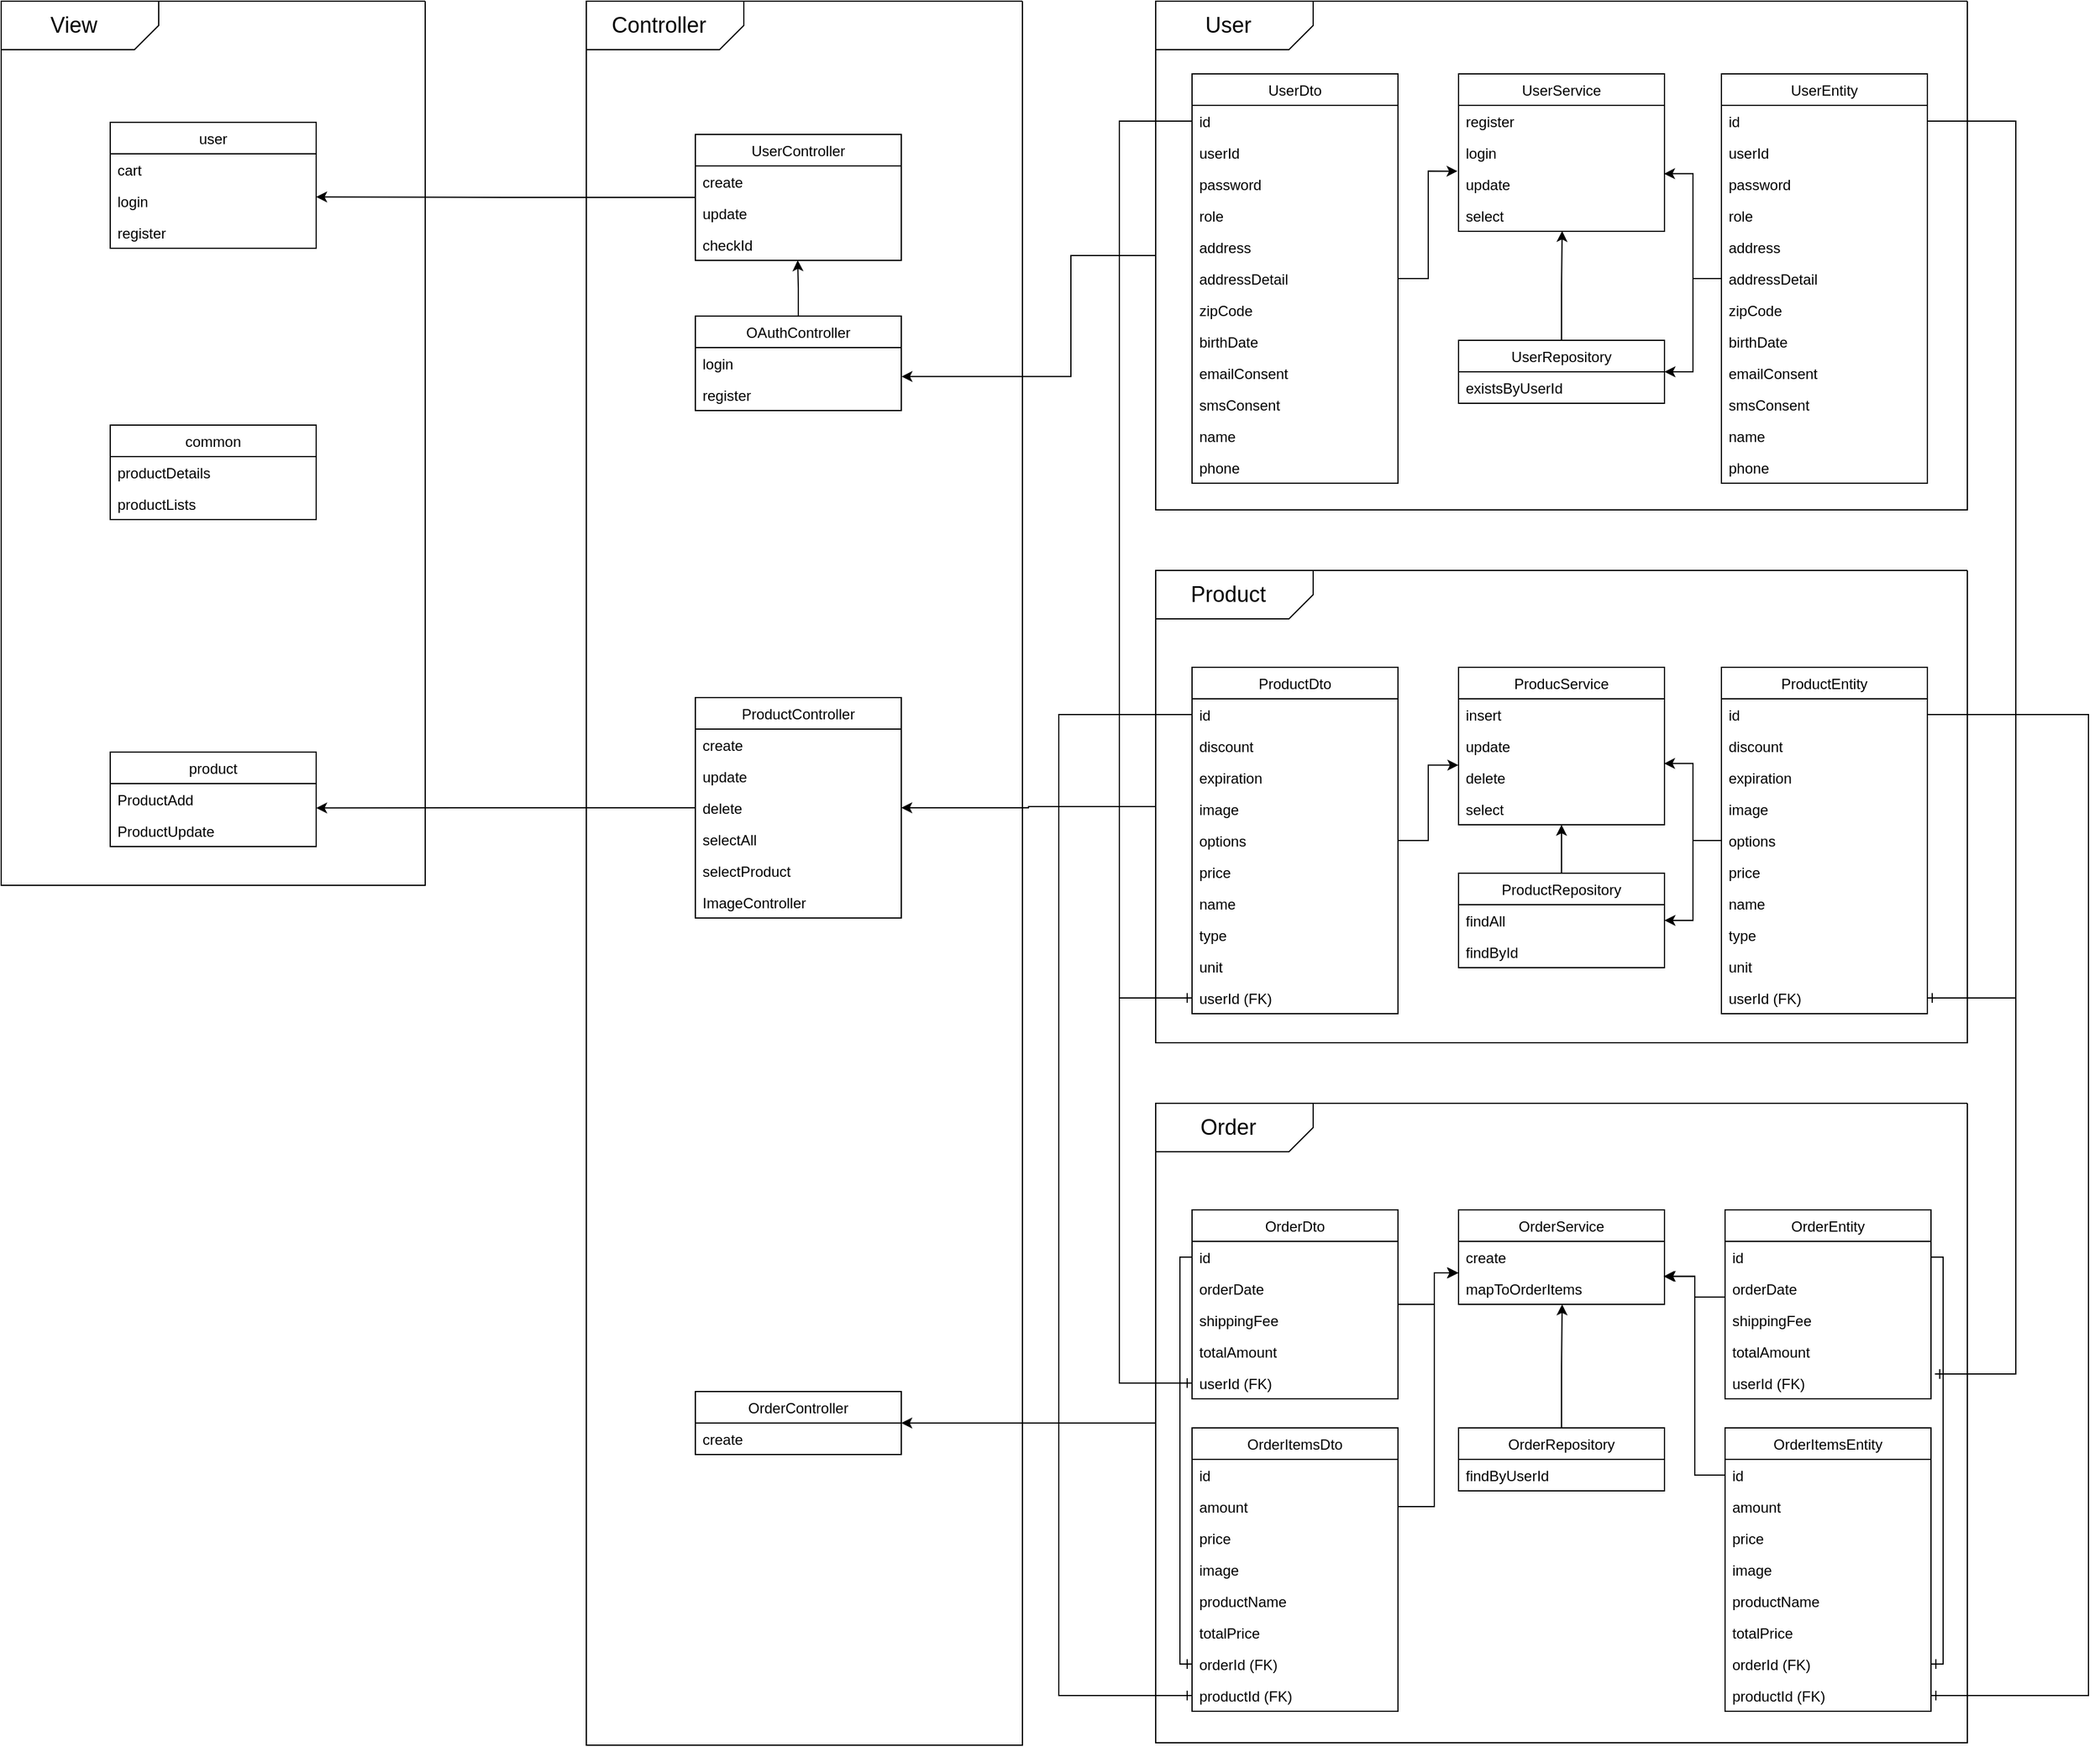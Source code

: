 <mxfile version="25.0.3">
  <diagram id="C5RBs43oDa-KdzZeNtuy" name="Page-1">
    <mxGraphModel dx="4582" dy="1438" grid="1" gridSize="10" guides="1" tooltips="1" connect="1" arrows="1" fold="1" page="1" pageScale="1" pageWidth="827" pageHeight="1169" math="0" shadow="0">
      <root>
        <mxCell id="WIyWlLk6GJQsqaUBKTNV-0" />
        <mxCell id="WIyWlLk6GJQsqaUBKTNV-1" parent="WIyWlLk6GJQsqaUBKTNV-0" />
        <mxCell id="403ZwFttpVwzVGR2WjNd-334" value="" style="edgeStyle=orthogonalEdgeStyle;rounded=0;orthogonalLoop=1;jettySize=auto;html=1;entryX=1.001;entryY=-0.08;entryDx=0;entryDy=0;entryPerimeter=0;" edge="1" parent="WIyWlLk6GJQsqaUBKTNV-1" source="403ZwFttpVwzVGR2WjNd-165" target="403ZwFttpVwzVGR2WjNd-105">
          <mxGeometry relative="1" as="geometry">
            <mxPoint x="108" y="630" as="targetPoint" />
            <Array as="points">
              <mxPoint x="413" y="630" />
              <mxPoint x="413" y="730" />
            </Array>
          </mxGeometry>
        </mxCell>
        <mxCell id="403ZwFttpVwzVGR2WjNd-165" value="" style="swimlane;startSize=0;" vertex="1" parent="WIyWlLk6GJQsqaUBKTNV-1">
          <mxGeometry x="483" y="420" width="670" height="420" as="geometry" />
        </mxCell>
        <mxCell id="403ZwFttpVwzVGR2WjNd-170" value="" style="edgeStyle=orthogonalEdgeStyle;rounded=0;orthogonalLoop=1;jettySize=auto;html=1;entryX=-0.005;entryY=0.09;entryDx=0;entryDy=0;entryPerimeter=0;" edge="1" parent="403ZwFttpVwzVGR2WjNd-165" source="403ZwFttpVwzVGR2WjNd-89" target="403ZwFttpVwzVGR2WjNd-16">
          <mxGeometry relative="1" as="geometry" />
        </mxCell>
        <mxCell id="403ZwFttpVwzVGR2WjNd-89" value="UserDto" style="swimlane;fontStyle=0;align=center;verticalAlign=top;childLayout=stackLayout;horizontal=1;startSize=26;horizontalStack=0;resizeParent=1;resizeLast=0;collapsible=1;marginBottom=0;rounded=0;shadow=0;strokeWidth=1;" vertex="1" parent="403ZwFttpVwzVGR2WjNd-165">
          <mxGeometry x="30" y="60" width="170" height="338" as="geometry">
            <mxRectangle x="550" y="140" width="160" height="26" as="alternateBounds" />
          </mxGeometry>
        </mxCell>
        <mxCell id="403ZwFttpVwzVGR2WjNd-90" value="id" style="text;align=left;verticalAlign=top;spacingLeft=4;spacingRight=4;overflow=hidden;rotatable=0;points=[[0,0.5],[1,0.5]];portConstraint=eastwest;" vertex="1" parent="403ZwFttpVwzVGR2WjNd-89">
          <mxGeometry y="26" width="170" height="26" as="geometry" />
        </mxCell>
        <mxCell id="403ZwFttpVwzVGR2WjNd-91" value="userId" style="text;align=left;verticalAlign=top;spacingLeft=4;spacingRight=4;overflow=hidden;rotatable=0;points=[[0,0.5],[1,0.5]];portConstraint=eastwest;" vertex="1" parent="403ZwFttpVwzVGR2WjNd-89">
          <mxGeometry y="52" width="170" height="26" as="geometry" />
        </mxCell>
        <mxCell id="403ZwFttpVwzVGR2WjNd-92" value="password" style="text;align=left;verticalAlign=top;spacingLeft=4;spacingRight=4;overflow=hidden;rotatable=0;points=[[0,0.5],[1,0.5]];portConstraint=eastwest;" vertex="1" parent="403ZwFttpVwzVGR2WjNd-89">
          <mxGeometry y="78" width="170" height="26" as="geometry" />
        </mxCell>
        <mxCell id="403ZwFttpVwzVGR2WjNd-93" value="role" style="text;align=left;verticalAlign=top;spacingLeft=4;spacingRight=4;overflow=hidden;rotatable=0;points=[[0,0.5],[1,0.5]];portConstraint=eastwest;rounded=0;shadow=0;html=0;" vertex="1" parent="403ZwFttpVwzVGR2WjNd-89">
          <mxGeometry y="104" width="170" height="26" as="geometry" />
        </mxCell>
        <mxCell id="403ZwFttpVwzVGR2WjNd-94" value="address" style="text;align=left;verticalAlign=top;spacingLeft=4;spacingRight=4;overflow=hidden;rotatable=0;points=[[0,0.5],[1,0.5]];portConstraint=eastwest;rounded=0;shadow=0;html=0;" vertex="1" parent="403ZwFttpVwzVGR2WjNd-89">
          <mxGeometry y="130" width="170" height="26" as="geometry" />
        </mxCell>
        <mxCell id="403ZwFttpVwzVGR2WjNd-95" value="addressDetail" style="text;align=left;verticalAlign=top;spacingLeft=4;spacingRight=4;overflow=hidden;rotatable=0;points=[[0,0.5],[1,0.5]];portConstraint=eastwest;rounded=0;shadow=0;html=0;" vertex="1" parent="403ZwFttpVwzVGR2WjNd-89">
          <mxGeometry y="156" width="170" height="26" as="geometry" />
        </mxCell>
        <mxCell id="403ZwFttpVwzVGR2WjNd-96" value="zipCode" style="text;align=left;verticalAlign=top;spacingLeft=4;spacingRight=4;overflow=hidden;rotatable=0;points=[[0,0.5],[1,0.5]];portConstraint=eastwest;rounded=0;shadow=0;html=0;" vertex="1" parent="403ZwFttpVwzVGR2WjNd-89">
          <mxGeometry y="182" width="170" height="26" as="geometry" />
        </mxCell>
        <mxCell id="403ZwFttpVwzVGR2WjNd-97" value="birthDate" style="text;align=left;verticalAlign=top;spacingLeft=4;spacingRight=4;overflow=hidden;rotatable=0;points=[[0,0.5],[1,0.5]];portConstraint=eastwest;" vertex="1" parent="403ZwFttpVwzVGR2WjNd-89">
          <mxGeometry y="208" width="170" height="26" as="geometry" />
        </mxCell>
        <mxCell id="403ZwFttpVwzVGR2WjNd-98" value="emailConsent" style="text;align=left;verticalAlign=top;spacingLeft=4;spacingRight=4;overflow=hidden;rotatable=0;points=[[0,0.5],[1,0.5]];portConstraint=eastwest;" vertex="1" parent="403ZwFttpVwzVGR2WjNd-89">
          <mxGeometry y="234" width="170" height="26" as="geometry" />
        </mxCell>
        <mxCell id="403ZwFttpVwzVGR2WjNd-99" value="smsConsent" style="text;align=left;verticalAlign=top;spacingLeft=4;spacingRight=4;overflow=hidden;rotatable=0;points=[[0,0.5],[1,0.5]];portConstraint=eastwest;" vertex="1" parent="403ZwFttpVwzVGR2WjNd-89">
          <mxGeometry y="260" width="170" height="26" as="geometry" />
        </mxCell>
        <mxCell id="403ZwFttpVwzVGR2WjNd-100" value="name" style="text;align=left;verticalAlign=top;spacingLeft=4;spacingRight=4;overflow=hidden;rotatable=0;points=[[0,0.5],[1,0.5]];portConstraint=eastwest;" vertex="1" parent="403ZwFttpVwzVGR2WjNd-89">
          <mxGeometry y="286" width="170" height="26" as="geometry" />
        </mxCell>
        <mxCell id="403ZwFttpVwzVGR2WjNd-101" value="phone" style="text;align=left;verticalAlign=top;spacingLeft=4;spacingRight=4;overflow=hidden;rotatable=0;points=[[0,0.5],[1,0.5]];portConstraint=eastwest;" vertex="1" parent="403ZwFttpVwzVGR2WjNd-89">
          <mxGeometry y="312" width="170" height="26" as="geometry" />
        </mxCell>
        <mxCell id="403ZwFttpVwzVGR2WjNd-168" value="" style="shape=card;whiteSpace=wrap;html=1;rotation=-180;size=20;" vertex="1" parent="403ZwFttpVwzVGR2WjNd-165">
          <mxGeometry width="130" height="40" as="geometry" />
        </mxCell>
        <mxCell id="403ZwFttpVwzVGR2WjNd-169" value="&lt;font style=&quot;font-size: 18px;&quot;&gt;User&lt;/font&gt;" style="text;html=1;align=center;verticalAlign=middle;whiteSpace=wrap;rounded=0;" vertex="1" parent="403ZwFttpVwzVGR2WjNd-165">
          <mxGeometry x="30" y="5" width="60" height="30" as="geometry" />
        </mxCell>
        <mxCell id="403ZwFttpVwzVGR2WjNd-173" value="" style="edgeStyle=orthogonalEdgeStyle;rounded=0;orthogonalLoop=1;jettySize=auto;html=1;entryX=0.503;entryY=0.99;entryDx=0;entryDy=0;entryPerimeter=0;" edge="1" parent="403ZwFttpVwzVGR2WjNd-165" source="403ZwFttpVwzVGR2WjNd-134" target="403ZwFttpVwzVGR2WjNd-15">
          <mxGeometry relative="1" as="geometry" />
        </mxCell>
        <mxCell id="403ZwFttpVwzVGR2WjNd-134" value="UserRepository" style="swimlane;fontStyle=0;align=center;verticalAlign=top;childLayout=stackLayout;horizontal=1;startSize=26;horizontalStack=0;resizeParent=1;resizeLast=0;collapsible=1;marginBottom=0;rounded=0;shadow=0;strokeWidth=1;" vertex="1" parent="403ZwFttpVwzVGR2WjNd-165">
          <mxGeometry x="250" y="280" width="170" height="52" as="geometry">
            <mxRectangle x="550" y="140" width="160" height="26" as="alternateBounds" />
          </mxGeometry>
        </mxCell>
        <mxCell id="403ZwFttpVwzVGR2WjNd-135" value="existsByUserId" style="text;align=left;verticalAlign=top;spacingLeft=4;spacingRight=4;overflow=hidden;rotatable=0;points=[[0,0.5],[1,0.5]];portConstraint=eastwest;" vertex="1" parent="403ZwFttpVwzVGR2WjNd-134">
          <mxGeometry y="26" width="170" height="26" as="geometry" />
        </mxCell>
        <mxCell id="zkfFHV4jXpPFQw0GAbJ--17" value="UserService" style="swimlane;fontStyle=0;align=center;verticalAlign=top;childLayout=stackLayout;horizontal=1;startSize=26;horizontalStack=0;resizeParent=1;resizeLast=0;collapsible=1;marginBottom=0;rounded=0;shadow=0;strokeWidth=1;" parent="403ZwFttpVwzVGR2WjNd-165" vertex="1">
          <mxGeometry x="250" y="60" width="170" height="130" as="geometry">
            <mxRectangle x="550" y="140" width="160" height="26" as="alternateBounds" />
          </mxGeometry>
        </mxCell>
        <mxCell id="zkfFHV4jXpPFQw0GAbJ--18" value="register" style="text;align=left;verticalAlign=top;spacingLeft=4;spacingRight=4;overflow=hidden;rotatable=0;points=[[0,0.5],[1,0.5]];portConstraint=eastwest;" parent="zkfFHV4jXpPFQw0GAbJ--17" vertex="1">
          <mxGeometry y="26" width="170" height="26" as="geometry" />
        </mxCell>
        <mxCell id="403ZwFttpVwzVGR2WjNd-122" value="login" style="text;align=left;verticalAlign=top;spacingLeft=4;spacingRight=4;overflow=hidden;rotatable=0;points=[[0,0.5],[1,0.5]];portConstraint=eastwest;" vertex="1" parent="zkfFHV4jXpPFQw0GAbJ--17">
          <mxGeometry y="52" width="170" height="26" as="geometry" />
        </mxCell>
        <mxCell id="403ZwFttpVwzVGR2WjNd-16" value="update" style="text;align=left;verticalAlign=top;spacingLeft=4;spacingRight=4;overflow=hidden;rotatable=0;points=[[0,0.5],[1,0.5]];portConstraint=eastwest;" vertex="1" parent="zkfFHV4jXpPFQw0GAbJ--17">
          <mxGeometry y="78" width="170" height="26" as="geometry" />
        </mxCell>
        <mxCell id="403ZwFttpVwzVGR2WjNd-15" value="select" style="text;align=left;verticalAlign=top;spacingLeft=4;spacingRight=4;overflow=hidden;rotatable=0;points=[[0,0.5],[1,0.5]];portConstraint=eastwest;" vertex="1" parent="zkfFHV4jXpPFQw0GAbJ--17">
          <mxGeometry y="104" width="170" height="26" as="geometry" />
        </mxCell>
        <mxCell id="403ZwFttpVwzVGR2WjNd-171" value="" style="edgeStyle=orthogonalEdgeStyle;rounded=0;orthogonalLoop=1;jettySize=auto;html=1;entryX=0.998;entryY=0.171;entryDx=0;entryDy=0;entryPerimeter=0;" edge="1" parent="403ZwFttpVwzVGR2WjNd-165" source="403ZwFttpVwzVGR2WjNd-151" target="403ZwFttpVwzVGR2WjNd-16">
          <mxGeometry relative="1" as="geometry" />
        </mxCell>
        <mxCell id="403ZwFttpVwzVGR2WjNd-172" value="" style="edgeStyle=orthogonalEdgeStyle;rounded=0;orthogonalLoop=1;jettySize=auto;html=1;entryX=1;entryY=0.5;entryDx=0;entryDy=0;" edge="1" parent="403ZwFttpVwzVGR2WjNd-165" source="403ZwFttpVwzVGR2WjNd-151" target="403ZwFttpVwzVGR2WjNd-134">
          <mxGeometry relative="1" as="geometry" />
        </mxCell>
        <mxCell id="403ZwFttpVwzVGR2WjNd-151" value="UserEntity" style="swimlane;fontStyle=0;align=center;verticalAlign=top;childLayout=stackLayout;horizontal=1;startSize=26;horizontalStack=0;resizeParent=1;resizeLast=0;collapsible=1;marginBottom=0;rounded=0;shadow=0;strokeWidth=1;" vertex="1" parent="403ZwFttpVwzVGR2WjNd-165">
          <mxGeometry x="467" y="60" width="170" height="338" as="geometry">
            <mxRectangle x="550" y="140" width="160" height="26" as="alternateBounds" />
          </mxGeometry>
        </mxCell>
        <mxCell id="403ZwFttpVwzVGR2WjNd-152" value="id" style="text;align=left;verticalAlign=top;spacingLeft=4;spacingRight=4;overflow=hidden;rotatable=0;points=[[0,0.5],[1,0.5]];portConstraint=eastwest;" vertex="1" parent="403ZwFttpVwzVGR2WjNd-151">
          <mxGeometry y="26" width="170" height="26" as="geometry" />
        </mxCell>
        <mxCell id="403ZwFttpVwzVGR2WjNd-153" value="userId" style="text;align=left;verticalAlign=top;spacingLeft=4;spacingRight=4;overflow=hidden;rotatable=0;points=[[0,0.5],[1,0.5]];portConstraint=eastwest;" vertex="1" parent="403ZwFttpVwzVGR2WjNd-151">
          <mxGeometry y="52" width="170" height="26" as="geometry" />
        </mxCell>
        <mxCell id="403ZwFttpVwzVGR2WjNd-154" value="password" style="text;align=left;verticalAlign=top;spacingLeft=4;spacingRight=4;overflow=hidden;rotatable=0;points=[[0,0.5],[1,0.5]];portConstraint=eastwest;" vertex="1" parent="403ZwFttpVwzVGR2WjNd-151">
          <mxGeometry y="78" width="170" height="26" as="geometry" />
        </mxCell>
        <mxCell id="403ZwFttpVwzVGR2WjNd-155" value="role" style="text;align=left;verticalAlign=top;spacingLeft=4;spacingRight=4;overflow=hidden;rotatable=0;points=[[0,0.5],[1,0.5]];portConstraint=eastwest;rounded=0;shadow=0;html=0;" vertex="1" parent="403ZwFttpVwzVGR2WjNd-151">
          <mxGeometry y="104" width="170" height="26" as="geometry" />
        </mxCell>
        <mxCell id="403ZwFttpVwzVGR2WjNd-156" value="address" style="text;align=left;verticalAlign=top;spacingLeft=4;spacingRight=4;overflow=hidden;rotatable=0;points=[[0,0.5],[1,0.5]];portConstraint=eastwest;rounded=0;shadow=0;html=0;" vertex="1" parent="403ZwFttpVwzVGR2WjNd-151">
          <mxGeometry y="130" width="170" height="26" as="geometry" />
        </mxCell>
        <mxCell id="403ZwFttpVwzVGR2WjNd-157" value="addressDetail" style="text;align=left;verticalAlign=top;spacingLeft=4;spacingRight=4;overflow=hidden;rotatable=0;points=[[0,0.5],[1,0.5]];portConstraint=eastwest;rounded=0;shadow=0;html=0;" vertex="1" parent="403ZwFttpVwzVGR2WjNd-151">
          <mxGeometry y="156" width="170" height="26" as="geometry" />
        </mxCell>
        <mxCell id="403ZwFttpVwzVGR2WjNd-158" value="zipCode" style="text;align=left;verticalAlign=top;spacingLeft=4;spacingRight=4;overflow=hidden;rotatable=0;points=[[0,0.5],[1,0.5]];portConstraint=eastwest;rounded=0;shadow=0;html=0;" vertex="1" parent="403ZwFttpVwzVGR2WjNd-151">
          <mxGeometry y="182" width="170" height="26" as="geometry" />
        </mxCell>
        <mxCell id="403ZwFttpVwzVGR2WjNd-159" value="birthDate" style="text;align=left;verticalAlign=top;spacingLeft=4;spacingRight=4;overflow=hidden;rotatable=0;points=[[0,0.5],[1,0.5]];portConstraint=eastwest;" vertex="1" parent="403ZwFttpVwzVGR2WjNd-151">
          <mxGeometry y="208" width="170" height="26" as="geometry" />
        </mxCell>
        <mxCell id="403ZwFttpVwzVGR2WjNd-160" value="emailConsent" style="text;align=left;verticalAlign=top;spacingLeft=4;spacingRight=4;overflow=hidden;rotatable=0;points=[[0,0.5],[1,0.5]];portConstraint=eastwest;" vertex="1" parent="403ZwFttpVwzVGR2WjNd-151">
          <mxGeometry y="234" width="170" height="26" as="geometry" />
        </mxCell>
        <mxCell id="403ZwFttpVwzVGR2WjNd-161" value="smsConsent" style="text;align=left;verticalAlign=top;spacingLeft=4;spacingRight=4;overflow=hidden;rotatable=0;points=[[0,0.5],[1,0.5]];portConstraint=eastwest;" vertex="1" parent="403ZwFttpVwzVGR2WjNd-151">
          <mxGeometry y="260" width="170" height="26" as="geometry" />
        </mxCell>
        <mxCell id="403ZwFttpVwzVGR2WjNd-162" value="name" style="text;align=left;verticalAlign=top;spacingLeft=4;spacingRight=4;overflow=hidden;rotatable=0;points=[[0,0.5],[1,0.5]];portConstraint=eastwest;" vertex="1" parent="403ZwFttpVwzVGR2WjNd-151">
          <mxGeometry y="286" width="170" height="26" as="geometry" />
        </mxCell>
        <mxCell id="403ZwFttpVwzVGR2WjNd-163" value="phone" style="text;align=left;verticalAlign=top;spacingLeft=4;spacingRight=4;overflow=hidden;rotatable=0;points=[[0,0.5],[1,0.5]];portConstraint=eastwest;" vertex="1" parent="403ZwFttpVwzVGR2WjNd-151">
          <mxGeometry y="312" width="170" height="26" as="geometry" />
        </mxCell>
        <mxCell id="403ZwFttpVwzVGR2WjNd-354" value="" style="edgeStyle=orthogonalEdgeStyle;rounded=0;orthogonalLoop=1;jettySize=auto;html=1;entryX=1;entryY=0.5;entryDx=0;entryDy=0;" edge="1" parent="WIyWlLk6GJQsqaUBKTNV-1" source="403ZwFttpVwzVGR2WjNd-174" target="403ZwFttpVwzVGR2WjNd-111">
          <mxGeometry relative="1" as="geometry">
            <mxPoint x="108" y="1085" as="targetPoint" />
          </mxGeometry>
        </mxCell>
        <mxCell id="403ZwFttpVwzVGR2WjNd-174" value="" style="swimlane;startSize=0;" vertex="1" parent="WIyWlLk6GJQsqaUBKTNV-1">
          <mxGeometry x="483" y="890" width="670" height="390" as="geometry" />
        </mxCell>
        <mxCell id="403ZwFttpVwzVGR2WjNd-189" value="" style="shape=card;whiteSpace=wrap;html=1;rotation=-180;size=20;" vertex="1" parent="403ZwFttpVwzVGR2WjNd-174">
          <mxGeometry width="130" height="40" as="geometry" />
        </mxCell>
        <mxCell id="403ZwFttpVwzVGR2WjNd-190" value="&lt;font style=&quot;font-size: 18px;&quot;&gt;Product&lt;/font&gt;" style="text;html=1;align=center;verticalAlign=middle;whiteSpace=wrap;rounded=0;" vertex="1" parent="403ZwFttpVwzVGR2WjNd-174">
          <mxGeometry x="30" y="5" width="60" height="30" as="geometry" />
        </mxCell>
        <mxCell id="403ZwFttpVwzVGR2WjNd-225" value="" style="edgeStyle=orthogonalEdgeStyle;rounded=0;orthogonalLoop=1;jettySize=auto;html=1;entryX=-0.001;entryY=0.107;entryDx=0;entryDy=0;entryPerimeter=0;" edge="1" parent="403ZwFttpVwzVGR2WjNd-174" source="403ZwFttpVwzVGR2WjNd-123" target="403ZwFttpVwzVGR2WjNd-3">
          <mxGeometry relative="1" as="geometry" />
        </mxCell>
        <mxCell id="403ZwFttpVwzVGR2WjNd-123" value="ProductDto" style="swimlane;fontStyle=0;align=center;verticalAlign=top;childLayout=stackLayout;horizontal=1;startSize=26;horizontalStack=0;resizeParent=1;resizeLast=0;collapsible=1;marginBottom=0;rounded=0;shadow=0;strokeWidth=1;" vertex="1" parent="403ZwFttpVwzVGR2WjNd-174">
          <mxGeometry x="30" y="80" width="170" height="286" as="geometry">
            <mxRectangle x="550" y="140" width="160" height="26" as="alternateBounds" />
          </mxGeometry>
        </mxCell>
        <mxCell id="403ZwFttpVwzVGR2WjNd-124" value="id" style="text;align=left;verticalAlign=top;spacingLeft=4;spacingRight=4;overflow=hidden;rotatable=0;points=[[0,0.5],[1,0.5]];portConstraint=eastwest;" vertex="1" parent="403ZwFttpVwzVGR2WjNd-123">
          <mxGeometry y="26" width="170" height="26" as="geometry" />
        </mxCell>
        <mxCell id="403ZwFttpVwzVGR2WjNd-125" value="discount    " style="text;align=left;verticalAlign=top;spacingLeft=4;spacingRight=4;overflow=hidden;rotatable=0;points=[[0,0.5],[1,0.5]];portConstraint=eastwest;rounded=0;shadow=0;html=0;" vertex="1" parent="403ZwFttpVwzVGR2WjNd-123">
          <mxGeometry y="52" width="170" height="26" as="geometry" />
        </mxCell>
        <mxCell id="403ZwFttpVwzVGR2WjNd-126" value="expiration" style="text;align=left;verticalAlign=top;spacingLeft=4;spacingRight=4;overflow=hidden;rotatable=0;points=[[0,0.5],[1,0.5]];portConstraint=eastwest;rounded=0;shadow=0;html=0;" vertex="1" parent="403ZwFttpVwzVGR2WjNd-123">
          <mxGeometry y="78" width="170" height="26" as="geometry" />
        </mxCell>
        <mxCell id="403ZwFttpVwzVGR2WjNd-127" value="image" style="text;align=left;verticalAlign=top;spacingLeft=4;spacingRight=4;overflow=hidden;rotatable=0;points=[[0,0.5],[1,0.5]];portConstraint=eastwest;rounded=0;shadow=0;html=0;" vertex="1" parent="403ZwFttpVwzVGR2WjNd-123">
          <mxGeometry y="104" width="170" height="26" as="geometry" />
        </mxCell>
        <mxCell id="403ZwFttpVwzVGR2WjNd-128" value="options" style="text;align=left;verticalAlign=top;spacingLeft=4;spacingRight=4;overflow=hidden;rotatable=0;points=[[0,0.5],[1,0.5]];portConstraint=eastwest;rounded=0;shadow=0;html=0;" vertex="1" parent="403ZwFttpVwzVGR2WjNd-123">
          <mxGeometry y="130" width="170" height="26" as="geometry" />
        </mxCell>
        <mxCell id="403ZwFttpVwzVGR2WjNd-129" value="price" style="text;align=left;verticalAlign=top;spacingLeft=4;spacingRight=4;overflow=hidden;rotatable=0;points=[[0,0.5],[1,0.5]];portConstraint=eastwest;" vertex="1" parent="403ZwFttpVwzVGR2WjNd-123">
          <mxGeometry y="156" width="170" height="26" as="geometry" />
        </mxCell>
        <mxCell id="403ZwFttpVwzVGR2WjNd-130" value="name" style="text;align=left;verticalAlign=top;spacingLeft=4;spacingRight=4;overflow=hidden;rotatable=0;points=[[0,0.5],[1,0.5]];portConstraint=eastwest;" vertex="1" parent="403ZwFttpVwzVGR2WjNd-123">
          <mxGeometry y="182" width="170" height="26" as="geometry" />
        </mxCell>
        <mxCell id="403ZwFttpVwzVGR2WjNd-131" value="type" style="text;align=left;verticalAlign=top;spacingLeft=4;spacingRight=4;overflow=hidden;rotatable=0;points=[[0,0.5],[1,0.5]];portConstraint=eastwest;" vertex="1" parent="403ZwFttpVwzVGR2WjNd-123">
          <mxGeometry y="208" width="170" height="26" as="geometry" />
        </mxCell>
        <mxCell id="403ZwFttpVwzVGR2WjNd-132" value="unit" style="text;align=left;verticalAlign=top;spacingLeft=4;spacingRight=4;overflow=hidden;rotatable=0;points=[[0,0.5],[1,0.5]];portConstraint=eastwest;" vertex="1" parent="403ZwFttpVwzVGR2WjNd-123">
          <mxGeometry y="234" width="170" height="26" as="geometry" />
        </mxCell>
        <mxCell id="403ZwFttpVwzVGR2WjNd-133" value="userId (FK)" style="text;align=left;verticalAlign=top;spacingLeft=4;spacingRight=4;overflow=hidden;rotatable=0;points=[[0,0.5],[1,0.5]];portConstraint=eastwest;" vertex="1" parent="403ZwFttpVwzVGR2WjNd-123">
          <mxGeometry y="260" width="170" height="26" as="geometry" />
        </mxCell>
        <mxCell id="403ZwFttpVwzVGR2WjNd-0" value="ProducService" style="swimlane;fontStyle=0;align=center;verticalAlign=top;childLayout=stackLayout;horizontal=1;startSize=26;horizontalStack=0;resizeParent=1;resizeLast=0;collapsible=1;marginBottom=0;rounded=0;shadow=0;strokeWidth=1;" vertex="1" parent="403ZwFttpVwzVGR2WjNd-174">
          <mxGeometry x="250" y="80" width="170" height="130" as="geometry">
            <mxRectangle x="550" y="140" width="160" height="26" as="alternateBounds" />
          </mxGeometry>
        </mxCell>
        <mxCell id="403ZwFttpVwzVGR2WjNd-1" value="insert  " style="text;align=left;verticalAlign=top;spacingLeft=4;spacingRight=4;overflow=hidden;rotatable=0;points=[[0,0.5],[1,0.5]];portConstraint=eastwest;" vertex="1" parent="403ZwFttpVwzVGR2WjNd-0">
          <mxGeometry y="26" width="170" height="26" as="geometry" />
        </mxCell>
        <mxCell id="403ZwFttpVwzVGR2WjNd-2" value="update" style="text;align=left;verticalAlign=top;spacingLeft=4;spacingRight=4;overflow=hidden;rotatable=0;points=[[0,0.5],[1,0.5]];portConstraint=eastwest;rounded=0;shadow=0;html=0;" vertex="1" parent="403ZwFttpVwzVGR2WjNd-0">
          <mxGeometry y="52" width="170" height="26" as="geometry" />
        </mxCell>
        <mxCell id="403ZwFttpVwzVGR2WjNd-3" value="delete" style="text;align=left;verticalAlign=top;spacingLeft=4;spacingRight=4;overflow=hidden;rotatable=0;points=[[0,0.5],[1,0.5]];portConstraint=eastwest;rounded=0;shadow=0;html=0;" vertex="1" parent="403ZwFttpVwzVGR2WjNd-0">
          <mxGeometry y="78" width="170" height="26" as="geometry" />
        </mxCell>
        <mxCell id="403ZwFttpVwzVGR2WjNd-4" value="select" style="text;align=left;verticalAlign=top;spacingLeft=4;spacingRight=4;overflow=hidden;rotatable=0;points=[[0,0.5],[1,0.5]];portConstraint=eastwest;rounded=0;shadow=0;html=0;" vertex="1" parent="403ZwFttpVwzVGR2WjNd-0">
          <mxGeometry y="104" width="170" height="26" as="geometry" />
        </mxCell>
        <mxCell id="403ZwFttpVwzVGR2WjNd-228" value="" style="edgeStyle=orthogonalEdgeStyle;rounded=0;orthogonalLoop=1;jettySize=auto;html=1;entryX=0.5;entryY=1;entryDx=0;entryDy=0;" edge="1" parent="403ZwFttpVwzVGR2WjNd-174" source="403ZwFttpVwzVGR2WjNd-139" target="403ZwFttpVwzVGR2WjNd-0">
          <mxGeometry relative="1" as="geometry" />
        </mxCell>
        <mxCell id="403ZwFttpVwzVGR2WjNd-139" value="ProductRepository" style="swimlane;fontStyle=0;align=center;verticalAlign=top;childLayout=stackLayout;horizontal=1;startSize=26;horizontalStack=0;resizeParent=1;resizeLast=0;collapsible=1;marginBottom=0;rounded=0;shadow=0;strokeWidth=1;" vertex="1" parent="403ZwFttpVwzVGR2WjNd-174">
          <mxGeometry x="250" y="250" width="170" height="78" as="geometry">
            <mxRectangle x="550" y="140" width="160" height="26" as="alternateBounds" />
          </mxGeometry>
        </mxCell>
        <mxCell id="403ZwFttpVwzVGR2WjNd-140" value="findAll" style="text;align=left;verticalAlign=top;spacingLeft=4;spacingRight=4;overflow=hidden;rotatable=0;points=[[0,0.5],[1,0.5]];portConstraint=eastwest;" vertex="1" parent="403ZwFttpVwzVGR2WjNd-139">
          <mxGeometry y="26" width="170" height="26" as="geometry" />
        </mxCell>
        <mxCell id="403ZwFttpVwzVGR2WjNd-150" value="findById" style="text;align=left;verticalAlign=top;spacingLeft=4;spacingRight=4;overflow=hidden;rotatable=0;points=[[0,0.5],[1,0.5]];portConstraint=eastwest;" vertex="1" parent="403ZwFttpVwzVGR2WjNd-139">
          <mxGeometry y="52" width="170" height="26" as="geometry" />
        </mxCell>
        <mxCell id="403ZwFttpVwzVGR2WjNd-226" value="" style="edgeStyle=orthogonalEdgeStyle;rounded=0;orthogonalLoop=1;jettySize=auto;html=1;entryX=1;entryY=0.5;entryDx=0;entryDy=0;" edge="1" parent="403ZwFttpVwzVGR2WjNd-174" source="403ZwFttpVwzVGR2WjNd-214" target="403ZwFttpVwzVGR2WjNd-140">
          <mxGeometry relative="1" as="geometry" />
        </mxCell>
        <mxCell id="403ZwFttpVwzVGR2WjNd-227" value="" style="edgeStyle=orthogonalEdgeStyle;rounded=0;orthogonalLoop=1;jettySize=auto;html=1;entryX=0.998;entryY=0.054;entryDx=0;entryDy=0;entryPerimeter=0;" edge="1" parent="403ZwFttpVwzVGR2WjNd-174" source="403ZwFttpVwzVGR2WjNd-214" target="403ZwFttpVwzVGR2WjNd-3">
          <mxGeometry relative="1" as="geometry" />
        </mxCell>
        <mxCell id="403ZwFttpVwzVGR2WjNd-214" value="ProductEntity" style="swimlane;fontStyle=0;align=center;verticalAlign=top;childLayout=stackLayout;horizontal=1;startSize=26;horizontalStack=0;resizeParent=1;resizeLast=0;collapsible=1;marginBottom=0;rounded=0;shadow=0;strokeWidth=1;" vertex="1" parent="403ZwFttpVwzVGR2WjNd-174">
          <mxGeometry x="467" y="80" width="170" height="286" as="geometry">
            <mxRectangle x="550" y="140" width="160" height="26" as="alternateBounds" />
          </mxGeometry>
        </mxCell>
        <mxCell id="403ZwFttpVwzVGR2WjNd-215" value="id" style="text;align=left;verticalAlign=top;spacingLeft=4;spacingRight=4;overflow=hidden;rotatable=0;points=[[0,0.5],[1,0.5]];portConstraint=eastwest;" vertex="1" parent="403ZwFttpVwzVGR2WjNd-214">
          <mxGeometry y="26" width="170" height="26" as="geometry" />
        </mxCell>
        <mxCell id="403ZwFttpVwzVGR2WjNd-216" value="discount    " style="text;align=left;verticalAlign=top;spacingLeft=4;spacingRight=4;overflow=hidden;rotatable=0;points=[[0,0.5],[1,0.5]];portConstraint=eastwest;rounded=0;shadow=0;html=0;" vertex="1" parent="403ZwFttpVwzVGR2WjNd-214">
          <mxGeometry y="52" width="170" height="26" as="geometry" />
        </mxCell>
        <mxCell id="403ZwFttpVwzVGR2WjNd-217" value="expiration" style="text;align=left;verticalAlign=top;spacingLeft=4;spacingRight=4;overflow=hidden;rotatable=0;points=[[0,0.5],[1,0.5]];portConstraint=eastwest;rounded=0;shadow=0;html=0;" vertex="1" parent="403ZwFttpVwzVGR2WjNd-214">
          <mxGeometry y="78" width="170" height="26" as="geometry" />
        </mxCell>
        <mxCell id="403ZwFttpVwzVGR2WjNd-218" value="image" style="text;align=left;verticalAlign=top;spacingLeft=4;spacingRight=4;overflow=hidden;rotatable=0;points=[[0,0.5],[1,0.5]];portConstraint=eastwest;rounded=0;shadow=0;html=0;" vertex="1" parent="403ZwFttpVwzVGR2WjNd-214">
          <mxGeometry y="104" width="170" height="26" as="geometry" />
        </mxCell>
        <mxCell id="403ZwFttpVwzVGR2WjNd-219" value="options" style="text;align=left;verticalAlign=top;spacingLeft=4;spacingRight=4;overflow=hidden;rotatable=0;points=[[0,0.5],[1,0.5]];portConstraint=eastwest;rounded=0;shadow=0;html=0;" vertex="1" parent="403ZwFttpVwzVGR2WjNd-214">
          <mxGeometry y="130" width="170" height="26" as="geometry" />
        </mxCell>
        <mxCell id="403ZwFttpVwzVGR2WjNd-220" value="price" style="text;align=left;verticalAlign=top;spacingLeft=4;spacingRight=4;overflow=hidden;rotatable=0;points=[[0,0.5],[1,0.5]];portConstraint=eastwest;" vertex="1" parent="403ZwFttpVwzVGR2WjNd-214">
          <mxGeometry y="156" width="170" height="26" as="geometry" />
        </mxCell>
        <mxCell id="403ZwFttpVwzVGR2WjNd-221" value="name" style="text;align=left;verticalAlign=top;spacingLeft=4;spacingRight=4;overflow=hidden;rotatable=0;points=[[0,0.5],[1,0.5]];portConstraint=eastwest;" vertex="1" parent="403ZwFttpVwzVGR2WjNd-214">
          <mxGeometry y="182" width="170" height="26" as="geometry" />
        </mxCell>
        <mxCell id="403ZwFttpVwzVGR2WjNd-222" value="type" style="text;align=left;verticalAlign=top;spacingLeft=4;spacingRight=4;overflow=hidden;rotatable=0;points=[[0,0.5],[1,0.5]];portConstraint=eastwest;" vertex="1" parent="403ZwFttpVwzVGR2WjNd-214">
          <mxGeometry y="208" width="170" height="26" as="geometry" />
        </mxCell>
        <mxCell id="403ZwFttpVwzVGR2WjNd-223" value="unit" style="text;align=left;verticalAlign=top;spacingLeft=4;spacingRight=4;overflow=hidden;rotatable=0;points=[[0,0.5],[1,0.5]];portConstraint=eastwest;" vertex="1" parent="403ZwFttpVwzVGR2WjNd-214">
          <mxGeometry y="234" width="170" height="26" as="geometry" />
        </mxCell>
        <mxCell id="403ZwFttpVwzVGR2WjNd-224" value="userId (FK)" style="text;align=left;verticalAlign=top;spacingLeft=4;spacingRight=4;overflow=hidden;rotatable=0;points=[[0,0.5],[1,0.5]];portConstraint=eastwest;" vertex="1" parent="403ZwFttpVwzVGR2WjNd-214">
          <mxGeometry y="260" width="170" height="26" as="geometry" />
        </mxCell>
        <mxCell id="403ZwFttpVwzVGR2WjNd-339" value="" style="edgeStyle=orthogonalEdgeStyle;rounded=0;orthogonalLoop=1;jettySize=auto;html=1;entryX=1;entryY=0.5;entryDx=0;entryDy=0;" edge="1" parent="WIyWlLk6GJQsqaUBKTNV-1" source="403ZwFttpVwzVGR2WjNd-229" target="403ZwFttpVwzVGR2WjNd-115">
          <mxGeometry relative="1" as="geometry">
            <mxPoint x="108" y="1594.0" as="targetPoint" />
          </mxGeometry>
        </mxCell>
        <mxCell id="403ZwFttpVwzVGR2WjNd-229" value="" style="swimlane;startSize=0;" vertex="1" parent="WIyWlLk6GJQsqaUBKTNV-1">
          <mxGeometry x="483" y="1330" width="670" height="528" as="geometry" />
        </mxCell>
        <mxCell id="403ZwFttpVwzVGR2WjNd-230" value="" style="shape=card;whiteSpace=wrap;html=1;rotation=-180;size=20;" vertex="1" parent="403ZwFttpVwzVGR2WjNd-229">
          <mxGeometry width="130" height="40" as="geometry" />
        </mxCell>
        <mxCell id="403ZwFttpVwzVGR2WjNd-231" value="&lt;font style=&quot;font-size: 18px;&quot;&gt;Order&lt;/font&gt;" style="text;html=1;align=center;verticalAlign=middle;whiteSpace=wrap;rounded=0;" vertex="1" parent="403ZwFttpVwzVGR2WjNd-229">
          <mxGeometry x="30" y="5" width="60" height="30" as="geometry" />
        </mxCell>
        <mxCell id="403ZwFttpVwzVGR2WjNd-281" value="" style="edgeStyle=orthogonalEdgeStyle;rounded=0;orthogonalLoop=1;jettySize=auto;html=1;entryX=-0.003;entryY=0;entryDx=0;entryDy=0;entryPerimeter=0;" edge="1" parent="403ZwFttpVwzVGR2WjNd-229" source="403ZwFttpVwzVGR2WjNd-28" target="403ZwFttpVwzVGR2WjNd-143">
          <mxGeometry relative="1" as="geometry">
            <Array as="points">
              <mxPoint x="230" y="166" />
              <mxPoint x="230" y="140" />
            </Array>
          </mxGeometry>
        </mxCell>
        <mxCell id="403ZwFttpVwzVGR2WjNd-28" value="OrderDto" style="swimlane;fontStyle=0;align=center;verticalAlign=top;childLayout=stackLayout;horizontal=1;startSize=26;horizontalStack=0;resizeParent=1;resizeLast=0;collapsible=1;marginBottom=0;rounded=0;shadow=0;strokeWidth=1;" vertex="1" parent="403ZwFttpVwzVGR2WjNd-229">
          <mxGeometry x="30" y="88" width="170" height="156" as="geometry">
            <mxRectangle x="550" y="140" width="160" height="26" as="alternateBounds" />
          </mxGeometry>
        </mxCell>
        <mxCell id="403ZwFttpVwzVGR2WjNd-29" value="id" style="text;align=left;verticalAlign=top;spacingLeft=4;spacingRight=4;overflow=hidden;rotatable=0;points=[[0,0.5],[1,0.5]];portConstraint=eastwest;" vertex="1" parent="403ZwFttpVwzVGR2WjNd-28">
          <mxGeometry y="26" width="170" height="26" as="geometry" />
        </mxCell>
        <mxCell id="403ZwFttpVwzVGR2WjNd-30" value="orderDate" style="text;align=left;verticalAlign=top;spacingLeft=4;spacingRight=4;overflow=hidden;rotatable=0;points=[[0,0.5],[1,0.5]];portConstraint=eastwest;rounded=0;shadow=0;html=0;" vertex="1" parent="403ZwFttpVwzVGR2WjNd-28">
          <mxGeometry y="52" width="170" height="26" as="geometry" />
        </mxCell>
        <mxCell id="403ZwFttpVwzVGR2WjNd-31" value="shippingFee" style="text;align=left;verticalAlign=top;spacingLeft=4;spacingRight=4;overflow=hidden;rotatable=0;points=[[0,0.5],[1,0.5]];portConstraint=eastwest;rounded=0;shadow=0;html=0;" vertex="1" parent="403ZwFttpVwzVGR2WjNd-28">
          <mxGeometry y="78" width="170" height="26" as="geometry" />
        </mxCell>
        <mxCell id="403ZwFttpVwzVGR2WjNd-32" value="totalAmount" style="text;align=left;verticalAlign=top;spacingLeft=4;spacingRight=4;overflow=hidden;rotatable=0;points=[[0,0.5],[1,0.5]];portConstraint=eastwest;rounded=0;shadow=0;html=0;" vertex="1" parent="403ZwFttpVwzVGR2WjNd-28">
          <mxGeometry y="104" width="170" height="26" as="geometry" />
        </mxCell>
        <mxCell id="403ZwFttpVwzVGR2WjNd-33" value="userId (FK)" style="text;align=left;verticalAlign=top;spacingLeft=4;spacingRight=4;overflow=hidden;rotatable=0;points=[[0,0.5],[1,0.5]];portConstraint=eastwest;rounded=0;shadow=0;html=0;" vertex="1" parent="403ZwFttpVwzVGR2WjNd-28">
          <mxGeometry y="130" width="170" height="26" as="geometry" />
        </mxCell>
        <mxCell id="403ZwFttpVwzVGR2WjNd-17" value="OrderItemsDto" style="swimlane;fontStyle=0;align=center;verticalAlign=top;childLayout=stackLayout;horizontal=1;startSize=26;horizontalStack=0;resizeParent=1;resizeLast=0;collapsible=1;marginBottom=0;rounded=0;shadow=0;strokeWidth=1;" vertex="1" parent="403ZwFttpVwzVGR2WjNd-229">
          <mxGeometry x="30" y="268" width="170" height="234" as="geometry">
            <mxRectangle x="550" y="140" width="160" height="26" as="alternateBounds" />
          </mxGeometry>
        </mxCell>
        <mxCell id="403ZwFttpVwzVGR2WjNd-18" value="id" style="text;align=left;verticalAlign=top;spacingLeft=4;spacingRight=4;overflow=hidden;rotatable=0;points=[[0,0.5],[1,0.5]];portConstraint=eastwest;" vertex="1" parent="403ZwFttpVwzVGR2WjNd-17">
          <mxGeometry y="26" width="170" height="26" as="geometry" />
        </mxCell>
        <mxCell id="403ZwFttpVwzVGR2WjNd-19" value="amount" style="text;align=left;verticalAlign=top;spacingLeft=4;spacingRight=4;overflow=hidden;rotatable=0;points=[[0,0.5],[1,0.5]];portConstraint=eastwest;rounded=0;shadow=0;html=0;" vertex="1" parent="403ZwFttpVwzVGR2WjNd-17">
          <mxGeometry y="52" width="170" height="26" as="geometry" />
        </mxCell>
        <mxCell id="403ZwFttpVwzVGR2WjNd-20" value="price" style="text;align=left;verticalAlign=top;spacingLeft=4;spacingRight=4;overflow=hidden;rotatable=0;points=[[0,0.5],[1,0.5]];portConstraint=eastwest;rounded=0;shadow=0;html=0;" vertex="1" parent="403ZwFttpVwzVGR2WjNd-17">
          <mxGeometry y="78" width="170" height="26" as="geometry" />
        </mxCell>
        <mxCell id="403ZwFttpVwzVGR2WjNd-21" value="image" style="text;align=left;verticalAlign=top;spacingLeft=4;spacingRight=4;overflow=hidden;rotatable=0;points=[[0,0.5],[1,0.5]];portConstraint=eastwest;rounded=0;shadow=0;html=0;" vertex="1" parent="403ZwFttpVwzVGR2WjNd-17">
          <mxGeometry y="104" width="170" height="26" as="geometry" />
        </mxCell>
        <mxCell id="403ZwFttpVwzVGR2WjNd-22" value="productName" style="text;align=left;verticalAlign=top;spacingLeft=4;spacingRight=4;overflow=hidden;rotatable=0;points=[[0,0.5],[1,0.5]];portConstraint=eastwest;rounded=0;shadow=0;html=0;" vertex="1" parent="403ZwFttpVwzVGR2WjNd-17">
          <mxGeometry y="130" width="170" height="26" as="geometry" />
        </mxCell>
        <mxCell id="403ZwFttpVwzVGR2WjNd-23" value="totalPrice" style="text;align=left;verticalAlign=top;spacingLeft=4;spacingRight=4;overflow=hidden;rotatable=0;points=[[0,0.5],[1,0.5]];portConstraint=eastwest;" vertex="1" parent="403ZwFttpVwzVGR2WjNd-17">
          <mxGeometry y="156" width="170" height="26" as="geometry" />
        </mxCell>
        <mxCell id="403ZwFttpVwzVGR2WjNd-24" value="orderId (FK)" style="text;align=left;verticalAlign=top;spacingLeft=4;spacingRight=4;overflow=hidden;rotatable=0;points=[[0,0.5],[1,0.5]];portConstraint=eastwest;" vertex="1" parent="403ZwFttpVwzVGR2WjNd-17">
          <mxGeometry y="182" width="170" height="26" as="geometry" />
        </mxCell>
        <mxCell id="403ZwFttpVwzVGR2WjNd-25" value="productId (FK)" style="text;align=left;verticalAlign=top;spacingLeft=4;spacingRight=4;overflow=hidden;rotatable=0;points=[[0,0.5],[1,0.5]];portConstraint=eastwest;" vertex="1" parent="403ZwFttpVwzVGR2WjNd-17">
          <mxGeometry y="208" width="170" height="26" as="geometry" />
        </mxCell>
        <mxCell id="403ZwFttpVwzVGR2WjNd-287" value="" style="edgeStyle=orthogonalEdgeStyle;rounded=0;orthogonalLoop=1;jettySize=auto;html=1;entryX=0.503;entryY=1;entryDx=0;entryDy=0;entryPerimeter=0;" edge="1" parent="403ZwFttpVwzVGR2WjNd-229" source="403ZwFttpVwzVGR2WjNd-147" target="403ZwFttpVwzVGR2WjNd-143">
          <mxGeometry relative="1" as="geometry" />
        </mxCell>
        <mxCell id="403ZwFttpVwzVGR2WjNd-147" value="OrderRepository" style="swimlane;fontStyle=0;align=center;verticalAlign=top;childLayout=stackLayout;horizontal=1;startSize=26;horizontalStack=0;resizeParent=1;resizeLast=0;collapsible=1;marginBottom=0;rounded=0;shadow=0;strokeWidth=1;" vertex="1" parent="403ZwFttpVwzVGR2WjNd-229">
          <mxGeometry x="250" y="268" width="170" height="52" as="geometry">
            <mxRectangle x="550" y="140" width="160" height="26" as="alternateBounds" />
          </mxGeometry>
        </mxCell>
        <mxCell id="403ZwFttpVwzVGR2WjNd-148" value="findByUserId" style="text;align=left;verticalAlign=top;spacingLeft=4;spacingRight=4;overflow=hidden;rotatable=0;points=[[0,0.5],[1,0.5]];portConstraint=eastwest;" vertex="1" parent="403ZwFttpVwzVGR2WjNd-147">
          <mxGeometry y="26" width="170" height="26" as="geometry" />
        </mxCell>
        <mxCell id="403ZwFttpVwzVGR2WjNd-141" value="OrderService" style="swimlane;fontStyle=0;align=center;verticalAlign=top;childLayout=stackLayout;horizontal=1;startSize=26;horizontalStack=0;resizeParent=1;resizeLast=0;collapsible=1;marginBottom=0;rounded=0;shadow=0;strokeWidth=1;" vertex="1" parent="403ZwFttpVwzVGR2WjNd-229">
          <mxGeometry x="250" y="88" width="170" height="78" as="geometry">
            <mxRectangle x="550" y="140" width="160" height="26" as="alternateBounds" />
          </mxGeometry>
        </mxCell>
        <mxCell id="403ZwFttpVwzVGR2WjNd-142" value="create" style="text;align=left;verticalAlign=top;spacingLeft=4;spacingRight=4;overflow=hidden;rotatable=0;points=[[0,0.5],[1,0.5]];portConstraint=eastwest;" vertex="1" parent="403ZwFttpVwzVGR2WjNd-141">
          <mxGeometry y="26" width="170" height="26" as="geometry" />
        </mxCell>
        <mxCell id="403ZwFttpVwzVGR2WjNd-143" value="mapToOrderItems" style="text;align=left;verticalAlign=top;spacingLeft=4;spacingRight=4;overflow=hidden;rotatable=0;points=[[0,0.5],[1,0.5]];portConstraint=eastwest;rounded=0;shadow=0;html=0;" vertex="1" parent="403ZwFttpVwzVGR2WjNd-141">
          <mxGeometry y="52" width="170" height="26" as="geometry" />
        </mxCell>
        <mxCell id="403ZwFttpVwzVGR2WjNd-283" value="" style="edgeStyle=orthogonalEdgeStyle;rounded=0;orthogonalLoop=1;jettySize=auto;html=1;entryX=0.995;entryY=0.112;entryDx=0;entryDy=0;entryPerimeter=0;" edge="1" parent="403ZwFttpVwzVGR2WjNd-229" source="403ZwFttpVwzVGR2WjNd-266" target="403ZwFttpVwzVGR2WjNd-143">
          <mxGeometry relative="1" as="geometry">
            <mxPoint x="420" y="142" as="targetPoint" />
            <Array as="points">
              <mxPoint x="445" y="160" />
              <mxPoint x="445" y="143" />
            </Array>
          </mxGeometry>
        </mxCell>
        <mxCell id="403ZwFttpVwzVGR2WjNd-266" value="OrderEntity" style="swimlane;fontStyle=0;align=center;verticalAlign=top;childLayout=stackLayout;horizontal=1;startSize=26;horizontalStack=0;resizeParent=1;resizeLast=0;collapsible=1;marginBottom=0;rounded=0;shadow=0;strokeWidth=1;" vertex="1" parent="403ZwFttpVwzVGR2WjNd-229">
          <mxGeometry x="470" y="88" width="170" height="156" as="geometry">
            <mxRectangle x="550" y="140" width="160" height="26" as="alternateBounds" />
          </mxGeometry>
        </mxCell>
        <mxCell id="403ZwFttpVwzVGR2WjNd-267" value="id" style="text;align=left;verticalAlign=top;spacingLeft=4;spacingRight=4;overflow=hidden;rotatable=0;points=[[0,0.5],[1,0.5]];portConstraint=eastwest;" vertex="1" parent="403ZwFttpVwzVGR2WjNd-266">
          <mxGeometry y="26" width="170" height="26" as="geometry" />
        </mxCell>
        <mxCell id="403ZwFttpVwzVGR2WjNd-268" value="orderDate" style="text;align=left;verticalAlign=top;spacingLeft=4;spacingRight=4;overflow=hidden;rotatable=0;points=[[0,0.5],[1,0.5]];portConstraint=eastwest;rounded=0;shadow=0;html=0;" vertex="1" parent="403ZwFttpVwzVGR2WjNd-266">
          <mxGeometry y="52" width="170" height="26" as="geometry" />
        </mxCell>
        <mxCell id="403ZwFttpVwzVGR2WjNd-269" value="shippingFee" style="text;align=left;verticalAlign=top;spacingLeft=4;spacingRight=4;overflow=hidden;rotatable=0;points=[[0,0.5],[1,0.5]];portConstraint=eastwest;rounded=0;shadow=0;html=0;" vertex="1" parent="403ZwFttpVwzVGR2WjNd-266">
          <mxGeometry y="78" width="170" height="26" as="geometry" />
        </mxCell>
        <mxCell id="403ZwFttpVwzVGR2WjNd-270" value="totalAmount" style="text;align=left;verticalAlign=top;spacingLeft=4;spacingRight=4;overflow=hidden;rotatable=0;points=[[0,0.5],[1,0.5]];portConstraint=eastwest;rounded=0;shadow=0;html=0;" vertex="1" parent="403ZwFttpVwzVGR2WjNd-266">
          <mxGeometry y="104" width="170" height="26" as="geometry" />
        </mxCell>
        <mxCell id="403ZwFttpVwzVGR2WjNd-271" value="userId (FK)" style="text;align=left;verticalAlign=top;spacingLeft=4;spacingRight=4;overflow=hidden;rotatable=0;points=[[0,0.5],[1,0.5]];portConstraint=eastwest;rounded=0;shadow=0;html=0;" vertex="1" parent="403ZwFttpVwzVGR2WjNd-266">
          <mxGeometry y="130" width="170" height="26" as="geometry" />
        </mxCell>
        <mxCell id="403ZwFttpVwzVGR2WjNd-272" value="OrderItemsEntity" style="swimlane;fontStyle=0;align=center;verticalAlign=top;childLayout=stackLayout;horizontal=1;startSize=26;horizontalStack=0;resizeParent=1;resizeLast=0;collapsible=1;marginBottom=0;rounded=0;shadow=0;strokeWidth=1;" vertex="1" parent="403ZwFttpVwzVGR2WjNd-229">
          <mxGeometry x="470" y="268" width="170" height="234" as="geometry">
            <mxRectangle x="550" y="140" width="160" height="26" as="alternateBounds" />
          </mxGeometry>
        </mxCell>
        <mxCell id="403ZwFttpVwzVGR2WjNd-273" value="id" style="text;align=left;verticalAlign=top;spacingLeft=4;spacingRight=4;overflow=hidden;rotatable=0;points=[[0,0.5],[1,0.5]];portConstraint=eastwest;" vertex="1" parent="403ZwFttpVwzVGR2WjNd-272">
          <mxGeometry y="26" width="170" height="26" as="geometry" />
        </mxCell>
        <mxCell id="403ZwFttpVwzVGR2WjNd-274" value="amount" style="text;align=left;verticalAlign=top;spacingLeft=4;spacingRight=4;overflow=hidden;rotatable=0;points=[[0,0.5],[1,0.5]];portConstraint=eastwest;rounded=0;shadow=0;html=0;" vertex="1" parent="403ZwFttpVwzVGR2WjNd-272">
          <mxGeometry y="52" width="170" height="26" as="geometry" />
        </mxCell>
        <mxCell id="403ZwFttpVwzVGR2WjNd-275" value="price" style="text;align=left;verticalAlign=top;spacingLeft=4;spacingRight=4;overflow=hidden;rotatable=0;points=[[0,0.5],[1,0.5]];portConstraint=eastwest;rounded=0;shadow=0;html=0;" vertex="1" parent="403ZwFttpVwzVGR2WjNd-272">
          <mxGeometry y="78" width="170" height="26" as="geometry" />
        </mxCell>
        <mxCell id="403ZwFttpVwzVGR2WjNd-276" value="image" style="text;align=left;verticalAlign=top;spacingLeft=4;spacingRight=4;overflow=hidden;rotatable=0;points=[[0,0.5],[1,0.5]];portConstraint=eastwest;rounded=0;shadow=0;html=0;" vertex="1" parent="403ZwFttpVwzVGR2WjNd-272">
          <mxGeometry y="104" width="170" height="26" as="geometry" />
        </mxCell>
        <mxCell id="403ZwFttpVwzVGR2WjNd-277" value="productName" style="text;align=left;verticalAlign=top;spacingLeft=4;spacingRight=4;overflow=hidden;rotatable=0;points=[[0,0.5],[1,0.5]];portConstraint=eastwest;rounded=0;shadow=0;html=0;" vertex="1" parent="403ZwFttpVwzVGR2WjNd-272">
          <mxGeometry y="130" width="170" height="26" as="geometry" />
        </mxCell>
        <mxCell id="403ZwFttpVwzVGR2WjNd-278" value="totalPrice" style="text;align=left;verticalAlign=top;spacingLeft=4;spacingRight=4;overflow=hidden;rotatable=0;points=[[0,0.5],[1,0.5]];portConstraint=eastwest;" vertex="1" parent="403ZwFttpVwzVGR2WjNd-272">
          <mxGeometry y="156" width="170" height="26" as="geometry" />
        </mxCell>
        <mxCell id="403ZwFttpVwzVGR2WjNd-279" value="orderId (FK)" style="text;align=left;verticalAlign=top;spacingLeft=4;spacingRight=4;overflow=hidden;rotatable=0;points=[[0,0.5],[1,0.5]];portConstraint=eastwest;" vertex="1" parent="403ZwFttpVwzVGR2WjNd-272">
          <mxGeometry y="182" width="170" height="26" as="geometry" />
        </mxCell>
        <mxCell id="403ZwFttpVwzVGR2WjNd-280" value="productId (FK)" style="text;align=left;verticalAlign=top;spacingLeft=4;spacingRight=4;overflow=hidden;rotatable=0;points=[[0,0.5],[1,0.5]];portConstraint=eastwest;" vertex="1" parent="403ZwFttpVwzVGR2WjNd-272">
          <mxGeometry y="208" width="170" height="26" as="geometry" />
        </mxCell>
        <mxCell id="403ZwFttpVwzVGR2WjNd-282" value="" style="edgeStyle=orthogonalEdgeStyle;rounded=0;orthogonalLoop=1;jettySize=auto;html=1;" edge="1" parent="403ZwFttpVwzVGR2WjNd-229" source="403ZwFttpVwzVGR2WjNd-19">
          <mxGeometry relative="1" as="geometry">
            <mxPoint x="250" y="140" as="targetPoint" />
            <Array as="points">
              <mxPoint x="230" y="333" />
              <mxPoint x="230" y="140" />
            </Array>
          </mxGeometry>
        </mxCell>
        <mxCell id="403ZwFttpVwzVGR2WjNd-284" value="" style="edgeStyle=orthogonalEdgeStyle;rounded=0;orthogonalLoop=1;jettySize=auto;html=1;entryX=1.001;entryY=0.112;entryDx=0;entryDy=0;entryPerimeter=0;" edge="1" parent="403ZwFttpVwzVGR2WjNd-229" source="403ZwFttpVwzVGR2WjNd-273" target="403ZwFttpVwzVGR2WjNd-143">
          <mxGeometry relative="1" as="geometry" />
        </mxCell>
        <mxCell id="403ZwFttpVwzVGR2WjNd-380" value="" style="edgeStyle=orthogonalEdgeStyle;fontSize=12;html=1;endArrow=ERone;endFill=1;rounded=0;entryX=0;entryY=0.5;entryDx=0;entryDy=0;exitX=0;exitY=0.5;exitDx=0;exitDy=0;" edge="1" parent="403ZwFttpVwzVGR2WjNd-229" source="403ZwFttpVwzVGR2WjNd-29" target="403ZwFttpVwzVGR2WjNd-24">
          <mxGeometry width="100" height="100" relative="1" as="geometry">
            <mxPoint x="270" y="270" as="sourcePoint" />
            <mxPoint x="370" y="170" as="targetPoint" />
          </mxGeometry>
        </mxCell>
        <mxCell id="403ZwFttpVwzVGR2WjNd-382" value="" style="edgeStyle=orthogonalEdgeStyle;fontSize=12;html=1;endArrow=ERone;endFill=1;rounded=0;entryX=1;entryY=0.5;entryDx=0;entryDy=0;exitX=1;exitY=0.5;exitDx=0;exitDy=0;" edge="1" parent="403ZwFttpVwzVGR2WjNd-229" source="403ZwFttpVwzVGR2WjNd-267" target="403ZwFttpVwzVGR2WjNd-279">
          <mxGeometry width="100" height="100" relative="1" as="geometry">
            <mxPoint x="320" y="370" as="sourcePoint" />
            <mxPoint x="420" y="270" as="targetPoint" />
          </mxGeometry>
        </mxCell>
        <mxCell id="403ZwFttpVwzVGR2WjNd-328" value="" style="swimlane;startSize=0;" vertex="1" parent="WIyWlLk6GJQsqaUBKTNV-1">
          <mxGeometry x="13" y="420" width="360" height="1440" as="geometry" />
        </mxCell>
        <mxCell id="403ZwFttpVwzVGR2WjNd-331" value="" style="shape=card;whiteSpace=wrap;html=1;rotation=-180;size=20;" vertex="1" parent="403ZwFttpVwzVGR2WjNd-328">
          <mxGeometry width="130" height="40" as="geometry" />
        </mxCell>
        <mxCell id="403ZwFttpVwzVGR2WjNd-332" value="&lt;font style=&quot;font-size: 18px;&quot;&gt;Controller&lt;/font&gt;" style="text;html=1;align=center;verticalAlign=middle;whiteSpace=wrap;rounded=0;" vertex="1" parent="403ZwFttpVwzVGR2WjNd-328">
          <mxGeometry x="30" y="5" width="60" height="30" as="geometry" />
        </mxCell>
        <mxCell id="403ZwFttpVwzVGR2WjNd-108" value="ProductController" style="swimlane;fontStyle=0;align=center;verticalAlign=top;childLayout=stackLayout;horizontal=1;startSize=26;horizontalStack=0;resizeParent=1;resizeLast=0;collapsible=1;marginBottom=0;rounded=0;shadow=0;strokeWidth=1;" vertex="1" parent="403ZwFttpVwzVGR2WjNd-328">
          <mxGeometry x="90" y="575" width="170" height="182" as="geometry">
            <mxRectangle x="550" y="140" width="160" height="26" as="alternateBounds" />
          </mxGeometry>
        </mxCell>
        <mxCell id="403ZwFttpVwzVGR2WjNd-109" value="create" style="text;align=left;verticalAlign=top;spacingLeft=4;spacingRight=4;overflow=hidden;rotatable=0;points=[[0,0.5],[1,0.5]];portConstraint=eastwest;" vertex="1" parent="403ZwFttpVwzVGR2WjNd-108">
          <mxGeometry y="26" width="170" height="26" as="geometry" />
        </mxCell>
        <mxCell id="403ZwFttpVwzVGR2WjNd-110" value="update" style="text;align=left;verticalAlign=top;spacingLeft=4;spacingRight=4;overflow=hidden;rotatable=0;points=[[0,0.5],[1,0.5]];portConstraint=eastwest;rounded=0;shadow=0;html=0;" vertex="1" parent="403ZwFttpVwzVGR2WjNd-108">
          <mxGeometry y="52" width="170" height="26" as="geometry" />
        </mxCell>
        <mxCell id="403ZwFttpVwzVGR2WjNd-111" value="delete" style="text;align=left;verticalAlign=top;spacingLeft=4;spacingRight=4;overflow=hidden;rotatable=0;points=[[0,0.5],[1,0.5]];portConstraint=eastwest;rounded=0;shadow=0;html=0;" vertex="1" parent="403ZwFttpVwzVGR2WjNd-108">
          <mxGeometry y="78" width="170" height="26" as="geometry" />
        </mxCell>
        <mxCell id="403ZwFttpVwzVGR2WjNd-112" value="selectAll" style="text;align=left;verticalAlign=top;spacingLeft=4;spacingRight=4;overflow=hidden;rotatable=0;points=[[0,0.5],[1,0.5]];portConstraint=eastwest;rounded=0;shadow=0;html=0;" vertex="1" parent="403ZwFttpVwzVGR2WjNd-108">
          <mxGeometry y="104" width="170" height="26" as="geometry" />
        </mxCell>
        <mxCell id="403ZwFttpVwzVGR2WjNd-113" value="selectProduct" style="text;align=left;verticalAlign=top;spacingLeft=4;spacingRight=4;overflow=hidden;rotatable=0;points=[[0,0.5],[1,0.5]];portConstraint=eastwest;rounded=0;shadow=0;html=0;" vertex="1" parent="403ZwFttpVwzVGR2WjNd-108">
          <mxGeometry y="130" width="170" height="26" as="geometry" />
        </mxCell>
        <mxCell id="403ZwFttpVwzVGR2WjNd-114" value="ImageController" style="text;align=left;verticalAlign=top;spacingLeft=4;spacingRight=4;overflow=hidden;rotatable=0;points=[[0,0.5],[1,0.5]];portConstraint=eastwest;rounded=0;shadow=0;html=0;" vertex="1" parent="403ZwFttpVwzVGR2WjNd-108">
          <mxGeometry y="156" width="170" height="26" as="geometry" />
        </mxCell>
        <mxCell id="403ZwFttpVwzVGR2WjNd-115" value="OrderController" style="swimlane;fontStyle=0;align=center;verticalAlign=top;childLayout=stackLayout;horizontal=1;startSize=26;horizontalStack=0;resizeParent=1;resizeLast=0;collapsible=1;marginBottom=0;rounded=0;shadow=0;strokeWidth=1;" vertex="1" parent="403ZwFttpVwzVGR2WjNd-328">
          <mxGeometry x="90" y="1148" width="170" height="52" as="geometry">
            <mxRectangle x="550" y="140" width="160" height="26" as="alternateBounds" />
          </mxGeometry>
        </mxCell>
        <mxCell id="403ZwFttpVwzVGR2WjNd-116" value="create" style="text;align=left;verticalAlign=top;spacingLeft=4;spacingRight=4;overflow=hidden;rotatable=0;points=[[0,0.5],[1,0.5]];portConstraint=eastwest;" vertex="1" parent="403ZwFttpVwzVGR2WjNd-115">
          <mxGeometry y="26" width="170" height="26" as="geometry" />
        </mxCell>
        <mxCell id="403ZwFttpVwzVGR2WjNd-37" value="UserController" style="swimlane;fontStyle=0;align=center;verticalAlign=top;childLayout=stackLayout;horizontal=1;startSize=26;horizontalStack=0;resizeParent=1;resizeLast=0;collapsible=1;marginBottom=0;rounded=0;shadow=0;strokeWidth=1;" vertex="1" parent="403ZwFttpVwzVGR2WjNd-328">
          <mxGeometry x="90" y="110" width="170" height="104" as="geometry">
            <mxRectangle x="550" y="140" width="160" height="26" as="alternateBounds" />
          </mxGeometry>
        </mxCell>
        <mxCell id="403ZwFttpVwzVGR2WjNd-38" value="create" style="text;align=left;verticalAlign=top;spacingLeft=4;spacingRight=4;overflow=hidden;rotatable=0;points=[[0,0.5],[1,0.5]];portConstraint=eastwest;" vertex="1" parent="403ZwFttpVwzVGR2WjNd-37">
          <mxGeometry y="26" width="170" height="26" as="geometry" />
        </mxCell>
        <mxCell id="403ZwFttpVwzVGR2WjNd-39" value="update" style="text;align=left;verticalAlign=top;spacingLeft=4;spacingRight=4;overflow=hidden;rotatable=0;points=[[0,0.5],[1,0.5]];portConstraint=eastwest;rounded=0;shadow=0;html=0;" vertex="1" parent="403ZwFttpVwzVGR2WjNd-37">
          <mxGeometry y="52" width="170" height="26" as="geometry" />
        </mxCell>
        <mxCell id="403ZwFttpVwzVGR2WjNd-102" value="checkId" style="text;align=left;verticalAlign=top;spacingLeft=4;spacingRight=4;overflow=hidden;rotatable=0;points=[[0,0.5],[1,0.5]];portConstraint=eastwest;rounded=0;shadow=0;html=0;" vertex="1" parent="403ZwFttpVwzVGR2WjNd-37">
          <mxGeometry y="78" width="170" height="26" as="geometry" />
        </mxCell>
        <mxCell id="403ZwFttpVwzVGR2WjNd-103" value="OAuthController" style="swimlane;fontStyle=0;align=center;verticalAlign=top;childLayout=stackLayout;horizontal=1;startSize=26;horizontalStack=0;resizeParent=1;resizeLast=0;collapsible=1;marginBottom=0;rounded=0;shadow=0;strokeWidth=1;" vertex="1" parent="403ZwFttpVwzVGR2WjNd-328">
          <mxGeometry x="90" y="260" width="170" height="78" as="geometry">
            <mxRectangle x="550" y="140" width="160" height="26" as="alternateBounds" />
          </mxGeometry>
        </mxCell>
        <mxCell id="403ZwFttpVwzVGR2WjNd-104" value="login" style="text;align=left;verticalAlign=top;spacingLeft=4;spacingRight=4;overflow=hidden;rotatable=0;points=[[0,0.5],[1,0.5]];portConstraint=eastwest;" vertex="1" parent="403ZwFttpVwzVGR2WjNd-103">
          <mxGeometry y="26" width="170" height="26" as="geometry" />
        </mxCell>
        <mxCell id="403ZwFttpVwzVGR2WjNd-105" value="register" style="text;align=left;verticalAlign=top;spacingLeft=4;spacingRight=4;overflow=hidden;rotatable=0;points=[[0,0.5],[1,0.5]];portConstraint=eastwest;rounded=0;shadow=0;html=0;" vertex="1" parent="403ZwFttpVwzVGR2WjNd-103">
          <mxGeometry y="52" width="170" height="26" as="geometry" />
        </mxCell>
        <mxCell id="403ZwFttpVwzVGR2WjNd-335" value="" style="edgeStyle=orthogonalEdgeStyle;rounded=0;orthogonalLoop=1;jettySize=auto;html=1;entryX=0.497;entryY=0.997;entryDx=0;entryDy=0;entryPerimeter=0;" edge="1" parent="403ZwFttpVwzVGR2WjNd-328" source="403ZwFttpVwzVGR2WjNd-103" target="403ZwFttpVwzVGR2WjNd-102">
          <mxGeometry relative="1" as="geometry" />
        </mxCell>
        <mxCell id="403ZwFttpVwzVGR2WjNd-340" value="" style="swimlane;startSize=0;" vertex="1" parent="WIyWlLk6GJQsqaUBKTNV-1">
          <mxGeometry x="-470" y="420" width="350" height="730" as="geometry" />
        </mxCell>
        <mxCell id="403ZwFttpVwzVGR2WjNd-48" value="product" style="swimlane;fontStyle=0;align=center;verticalAlign=top;childLayout=stackLayout;horizontal=1;startSize=26;horizontalStack=0;resizeParent=1;resizeLast=0;collapsible=1;marginBottom=0;rounded=0;shadow=0;strokeWidth=1;" vertex="1" parent="403ZwFttpVwzVGR2WjNd-340">
          <mxGeometry x="90" y="620" width="170" height="78" as="geometry">
            <mxRectangle x="550" y="140" width="160" height="26" as="alternateBounds" />
          </mxGeometry>
        </mxCell>
        <mxCell id="403ZwFttpVwzVGR2WjNd-49" value="ProductAdd" style="text;align=left;verticalAlign=top;spacingLeft=4;spacingRight=4;overflow=hidden;rotatable=0;points=[[0,0.5],[1,0.5]];portConstraint=eastwest;" vertex="1" parent="403ZwFttpVwzVGR2WjNd-48">
          <mxGeometry y="26" width="170" height="26" as="geometry" />
        </mxCell>
        <mxCell id="403ZwFttpVwzVGR2WjNd-84" value="ProductUpdate" style="text;align=left;verticalAlign=top;spacingLeft=4;spacingRight=4;overflow=hidden;rotatable=0;points=[[0,0.5],[1,0.5]];portConstraint=eastwest;" vertex="1" parent="403ZwFttpVwzVGR2WjNd-48">
          <mxGeometry y="52" width="170" height="26" as="geometry" />
        </mxCell>
        <mxCell id="403ZwFttpVwzVGR2WjNd-59" value="common" style="swimlane;fontStyle=0;align=center;verticalAlign=top;childLayout=stackLayout;horizontal=1;startSize=26;horizontalStack=0;resizeParent=1;resizeLast=0;collapsible=1;marginBottom=0;rounded=0;shadow=0;strokeWidth=1;" vertex="1" parent="403ZwFttpVwzVGR2WjNd-340">
          <mxGeometry x="90" y="350" width="170" height="78" as="geometry">
            <mxRectangle x="550" y="140" width="160" height="26" as="alternateBounds" />
          </mxGeometry>
        </mxCell>
        <mxCell id="403ZwFttpVwzVGR2WjNd-60" value="productDetails" style="text;align=left;verticalAlign=top;spacingLeft=4;spacingRight=4;overflow=hidden;rotatable=0;points=[[0,0.5],[1,0.5]];portConstraint=eastwest;" vertex="1" parent="403ZwFttpVwzVGR2WjNd-59">
          <mxGeometry y="26" width="170" height="26" as="geometry" />
        </mxCell>
        <mxCell id="403ZwFttpVwzVGR2WjNd-61" value="productLists" style="text;align=left;verticalAlign=top;spacingLeft=4;spacingRight=4;overflow=hidden;rotatable=0;points=[[0,0.5],[1,0.5]];portConstraint=eastwest;rounded=0;shadow=0;html=0;" vertex="1" parent="403ZwFttpVwzVGR2WjNd-59">
          <mxGeometry y="52" width="170" height="26" as="geometry" />
        </mxCell>
        <mxCell id="403ZwFttpVwzVGR2WjNd-85" value="user" style="swimlane;fontStyle=0;align=center;verticalAlign=top;childLayout=stackLayout;horizontal=1;startSize=26;horizontalStack=0;resizeParent=1;resizeLast=0;collapsible=1;marginBottom=0;rounded=0;shadow=0;strokeWidth=1;" vertex="1" parent="403ZwFttpVwzVGR2WjNd-340">
          <mxGeometry x="90" y="100" width="170" height="104" as="geometry">
            <mxRectangle x="550" y="140" width="160" height="26" as="alternateBounds" />
          </mxGeometry>
        </mxCell>
        <mxCell id="403ZwFttpVwzVGR2WjNd-86" value="cart" style="text;align=left;verticalAlign=top;spacingLeft=4;spacingRight=4;overflow=hidden;rotatable=0;points=[[0,0.5],[1,0.5]];portConstraint=eastwest;" vertex="1" parent="403ZwFttpVwzVGR2WjNd-85">
          <mxGeometry y="26" width="170" height="26" as="geometry" />
        </mxCell>
        <mxCell id="403ZwFttpVwzVGR2WjNd-87" value="login" style="text;align=left;verticalAlign=top;spacingLeft=4;spacingRight=4;overflow=hidden;rotatable=0;points=[[0,0.5],[1,0.5]];portConstraint=eastwest;rounded=0;shadow=0;html=0;" vertex="1" parent="403ZwFttpVwzVGR2WjNd-85">
          <mxGeometry y="52" width="170" height="26" as="geometry" />
        </mxCell>
        <mxCell id="403ZwFttpVwzVGR2WjNd-88" value="register" style="text;align=left;verticalAlign=top;spacingLeft=4;spacingRight=4;overflow=hidden;rotatable=0;points=[[0,0.5],[1,0.5]];portConstraint=eastwest;rounded=0;shadow=0;html=0;" vertex="1" parent="403ZwFttpVwzVGR2WjNd-85">
          <mxGeometry y="78" width="170" height="26" as="geometry" />
        </mxCell>
        <mxCell id="403ZwFttpVwzVGR2WjNd-343" value="" style="shape=card;whiteSpace=wrap;html=1;rotation=-180;size=20;" vertex="1" parent="403ZwFttpVwzVGR2WjNd-340">
          <mxGeometry width="130" height="40" as="geometry" />
        </mxCell>
        <mxCell id="403ZwFttpVwzVGR2WjNd-344" value="&lt;span style=&quot;font-size: 18px;&quot;&gt;View&lt;/span&gt;" style="text;html=1;align=center;verticalAlign=middle;whiteSpace=wrap;rounded=0;" vertex="1" parent="403ZwFttpVwzVGR2WjNd-340">
          <mxGeometry x="30" y="5" width="60" height="30" as="geometry" />
        </mxCell>
        <mxCell id="403ZwFttpVwzVGR2WjNd-348" value="" style="edgeStyle=orthogonalEdgeStyle;rounded=0;orthogonalLoop=1;jettySize=auto;html=1;entryX=1;entryY=0.369;entryDx=0;entryDy=0;entryPerimeter=0;" edge="1" parent="WIyWlLk6GJQsqaUBKTNV-1" source="403ZwFttpVwzVGR2WjNd-37" target="403ZwFttpVwzVGR2WjNd-87">
          <mxGeometry relative="1" as="geometry">
            <mxPoint x="-22" y="582" as="targetPoint" />
          </mxGeometry>
        </mxCell>
        <mxCell id="403ZwFttpVwzVGR2WjNd-352" value="" style="edgeStyle=orthogonalEdgeStyle;rounded=0;orthogonalLoop=1;jettySize=auto;html=1;entryX=1;entryY=0.776;entryDx=0;entryDy=0;entryPerimeter=0;" edge="1" parent="WIyWlLk6GJQsqaUBKTNV-1" source="403ZwFttpVwzVGR2WjNd-108" target="403ZwFttpVwzVGR2WjNd-49">
          <mxGeometry relative="1" as="geometry">
            <mxPoint x="-22" y="1086" as="targetPoint" />
          </mxGeometry>
        </mxCell>
        <mxCell id="403ZwFttpVwzVGR2WjNd-374" value="" style="fontSize=12;html=1;endArrow=ERone;endFill=1;rounded=0;exitX=1;exitY=0.5;exitDx=0;exitDy=0;edgeStyle=orthogonalEdgeStyle;entryX=1;entryY=0.5;entryDx=0;entryDy=0;" edge="1" parent="WIyWlLk6GJQsqaUBKTNV-1" source="403ZwFttpVwzVGR2WjNd-215" target="403ZwFttpVwzVGR2WjNd-280">
          <mxGeometry width="100" height="100" relative="1" as="geometry">
            <mxPoint x="843" y="1060" as="sourcePoint" />
            <mxPoint x="1203" y="990" as="targetPoint" />
            <Array as="points">
              <mxPoint x="1253" y="1009" />
              <mxPoint x="1253" y="1819" />
            </Array>
          </mxGeometry>
        </mxCell>
        <mxCell id="403ZwFttpVwzVGR2WjNd-375" value="" style="edgeStyle=orthogonalEdgeStyle;fontSize=12;html=1;endArrow=ERone;endFill=1;rounded=0;entryX=0;entryY=0.5;entryDx=0;entryDy=0;exitX=0;exitY=0.5;exitDx=0;exitDy=0;" edge="1" parent="WIyWlLk6GJQsqaUBKTNV-1" source="403ZwFttpVwzVGR2WjNd-90" target="403ZwFttpVwzVGR2WjNd-33">
          <mxGeometry width="100" height="100" relative="1" as="geometry">
            <mxPoint x="473" y="1660" as="sourcePoint" />
            <mxPoint x="573" y="1560" as="targetPoint" />
            <Array as="points">
              <mxPoint x="453" y="519" />
              <mxPoint x="453" y="1561" />
            </Array>
          </mxGeometry>
        </mxCell>
        <mxCell id="403ZwFttpVwzVGR2WjNd-376" value="" style="edgeStyle=orthogonalEdgeStyle;fontSize=12;html=1;endArrow=ERone;endFill=1;rounded=0;entryX=0;entryY=0.5;entryDx=0;entryDy=0;exitX=0;exitY=0.5;exitDx=0;exitDy=0;" edge="1" parent="WIyWlLk6GJQsqaUBKTNV-1" source="403ZwFttpVwzVGR2WjNd-90" target="403ZwFttpVwzVGR2WjNd-133">
          <mxGeometry width="100" height="100" relative="1" as="geometry">
            <mxPoint x="643" y="820" as="sourcePoint" />
            <mxPoint x="743" y="720" as="targetPoint" />
            <Array as="points">
              <mxPoint x="453" y="519" />
              <mxPoint x="453" y="1243" />
            </Array>
          </mxGeometry>
        </mxCell>
        <mxCell id="403ZwFttpVwzVGR2WjNd-378" value="" style="edgeStyle=orthogonalEdgeStyle;fontSize=12;html=1;endArrow=ERone;endFill=1;rounded=0;entryX=0;entryY=0.5;entryDx=0;entryDy=0;exitX=0;exitY=0.5;exitDx=0;exitDy=0;" edge="1" parent="WIyWlLk6GJQsqaUBKTNV-1" source="403ZwFttpVwzVGR2WjNd-124" target="403ZwFttpVwzVGR2WjNd-25">
          <mxGeometry width="100" height="100" relative="1" as="geometry">
            <mxPoint x="193" y="1490" as="sourcePoint" />
            <mxPoint x="293" y="1390" as="targetPoint" />
            <Array as="points">
              <mxPoint x="403" y="1009" />
              <mxPoint x="403" y="1819" />
            </Array>
          </mxGeometry>
        </mxCell>
        <mxCell id="403ZwFttpVwzVGR2WjNd-379" value="" style="edgeStyle=orthogonalEdgeStyle;fontSize=12;html=1;endArrow=ERone;endFill=1;rounded=0;exitX=1;exitY=0.5;exitDx=0;exitDy=0;entryX=1.019;entryY=0.213;entryDx=0;entryDy=0;entryPerimeter=0;" edge="1" parent="WIyWlLk6GJQsqaUBKTNV-1" source="403ZwFttpVwzVGR2WjNd-152" target="403ZwFttpVwzVGR2WjNd-271">
          <mxGeometry width="100" height="100" relative="1" as="geometry">
            <mxPoint x="1413" y="660" as="sourcePoint" />
            <mxPoint x="1173" y="1790" as="targetPoint" />
            <Array as="points">
              <mxPoint x="1193" y="519" />
              <mxPoint x="1193" y="1554" />
            </Array>
          </mxGeometry>
        </mxCell>
        <mxCell id="403ZwFttpVwzVGR2WjNd-383" value="" style="edgeStyle=orthogonalEdgeStyle;fontSize=12;html=1;endArrow=ERone;endFill=1;rounded=0;entryX=1;entryY=0.5;entryDx=0;entryDy=0;exitX=1;exitY=0.5;exitDx=0;exitDy=0;" edge="1" parent="WIyWlLk6GJQsqaUBKTNV-1" source="403ZwFttpVwzVGR2WjNd-152" target="403ZwFttpVwzVGR2WjNd-224">
          <mxGeometry width="100" height="100" relative="1" as="geometry">
            <mxPoint x="803" y="1100" as="sourcePoint" />
            <mxPoint x="903" y="1000" as="targetPoint" />
            <Array as="points">
              <mxPoint x="1193" y="519" />
              <mxPoint x="1193" y="1243" />
            </Array>
          </mxGeometry>
        </mxCell>
      </root>
    </mxGraphModel>
  </diagram>
</mxfile>
